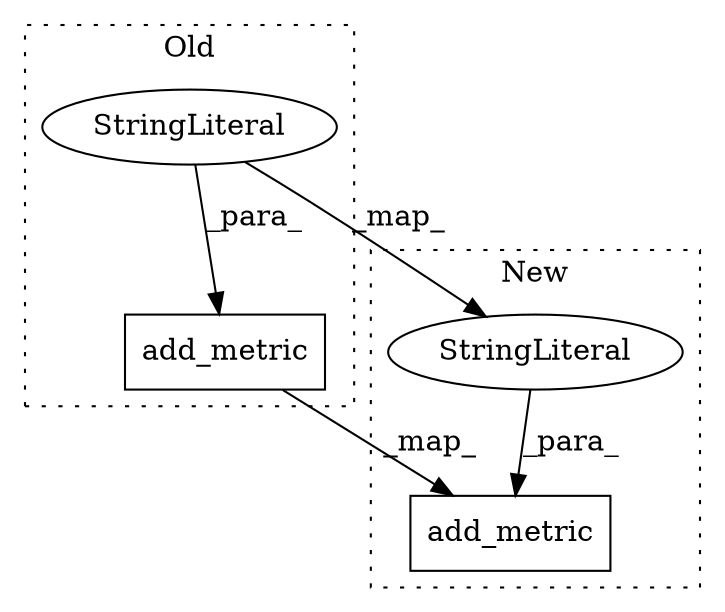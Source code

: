 digraph G {
subgraph cluster0 {
1 [label="add_metric" a="32" s="2309,2352" l="11,1" shape="box"];
3 [label="StringLiteral" a="45" s="2320" l="5" shape="ellipse"];
label = "Old";
style="dotted";
}
subgraph cluster1 {
2 [label="add_metric" a="32" s="4645,4685" l="11,1" shape="box"];
4 [label="StringLiteral" a="45" s="4656" l="16" shape="ellipse"];
label = "New";
style="dotted";
}
1 -> 2 [label="_map_"];
3 -> 4 [label="_map_"];
3 -> 1 [label="_para_"];
4 -> 2 [label="_para_"];
}
